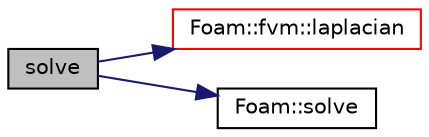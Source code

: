 digraph "solve"
{
  bgcolor="transparent";
  edge [fontname="Helvetica",fontsize="10",labelfontname="Helvetica",labelfontsize="10"];
  node [fontname="Helvetica",fontsize="10",shape=record];
  rankdir="LR";
  Node1 [label="solve",height=0.2,width=0.4,color="black", fillcolor="grey75", style="filled", fontcolor="black"];
  Node1 -> Node2 [color="midnightblue",fontsize="10",style="solid",fontname="Helvetica"];
  Node2 [label="Foam::fvm::laplacian",height=0.2,width=0.4,color="red",URL="$a10760.html#a05679b154654e47e9f1e2fbd2bc0bae0"];
  Node1 -> Node3 [color="midnightblue",fontsize="10",style="solid",fontname="Helvetica"];
  Node3 [label="Foam::solve",height=0.2,width=0.4,color="black",URL="$a10725.html#a8d0243cca6dbaab978da0126875aa319",tooltip="Solve returning the solution statistics given convergence tolerance. "];
}
